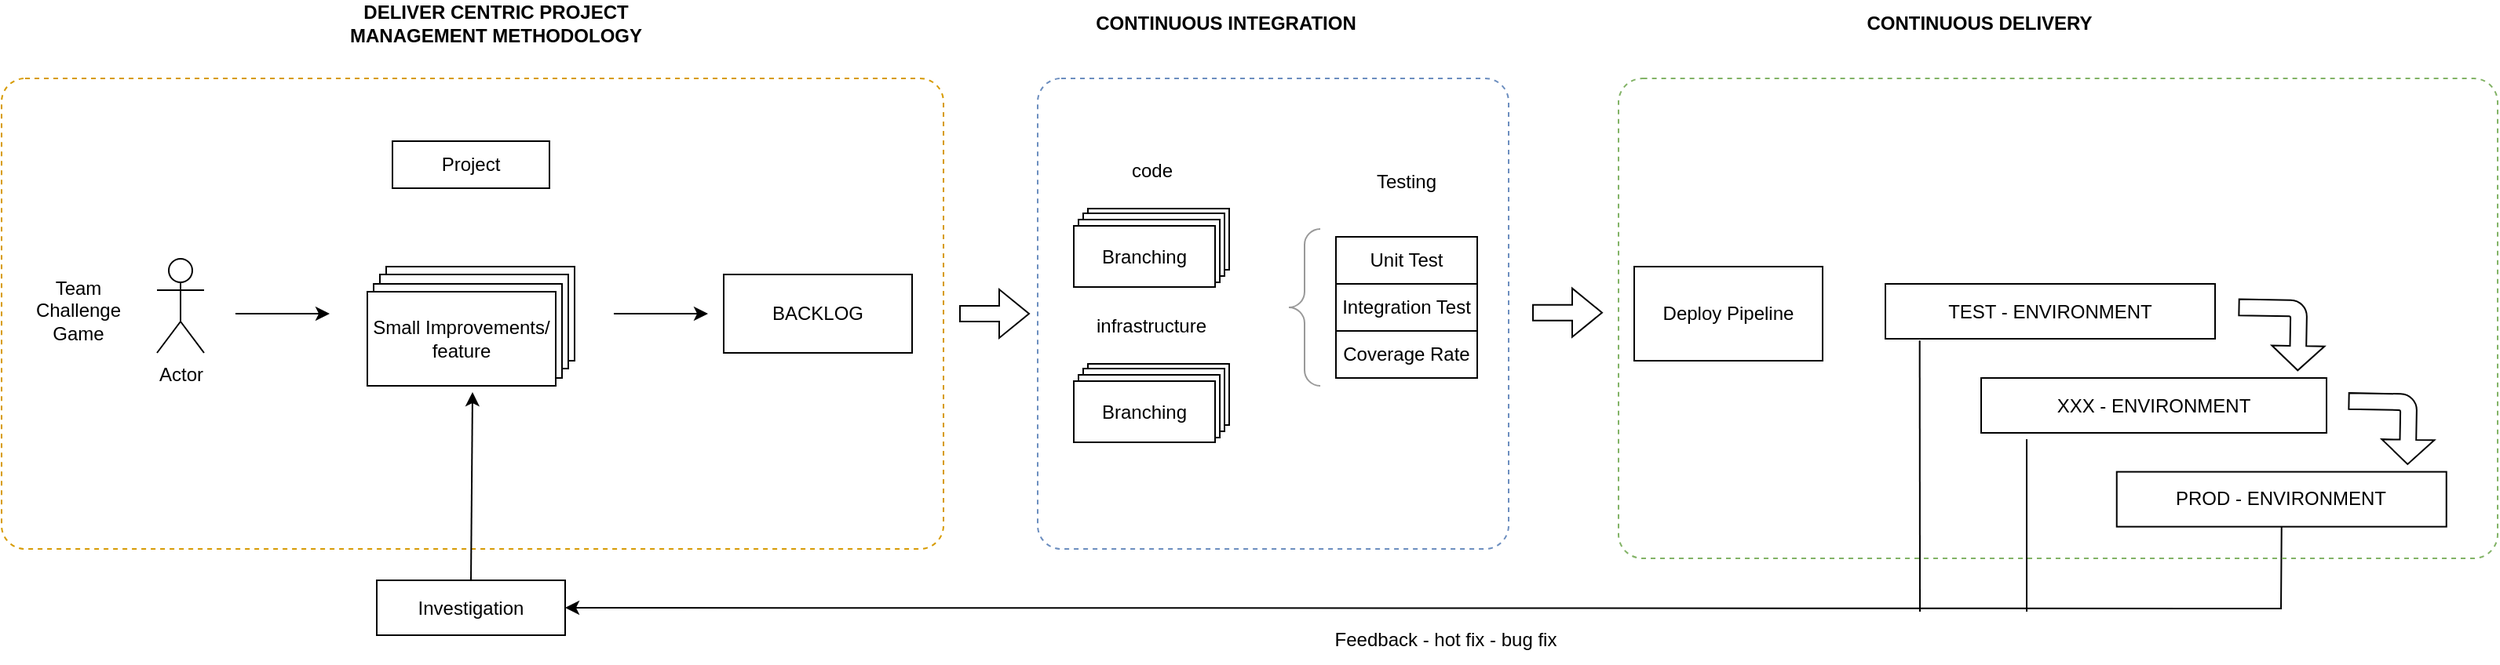 <mxfile version="21.5.2" type="github">
  <diagram name="DevOps" id="6_xXg-McUmvbFNMs14tr">
    <mxGraphModel dx="3033" dy="1220" grid="1" gridSize="10" guides="1" tooltips="1" connect="1" arrows="1" fold="1" page="1" pageScale="1" pageWidth="827" pageHeight="1169" math="0" shadow="0">
      <root>
        <mxCell id="0" />
        <mxCell id="1" parent="0" />
        <mxCell id="8uk27bO4xsk41ZJG7uQx-35" value="" style="rounded=1;whiteSpace=wrap;html=1;arcSize=5;fillColor=none;dashed=1;strokeColor=#d79b00;connectable=0;allowArrows=0;" vertex="1" parent="1">
          <mxGeometry x="-130" y="300" width="600" height="300" as="geometry" />
        </mxCell>
        <mxCell id="8uk27bO4xsk41ZJG7uQx-1" value="&lt;b&gt;DELIVER CENTRIC PROJECT MANAGEMENT METHODOLOGY&lt;/b&gt;" style="text;html=1;strokeColor=none;fillColor=none;align=center;verticalAlign=middle;whiteSpace=wrap;rounded=0;" vertex="1" parent="1">
          <mxGeometry x="60" y="250" width="250" height="30" as="geometry" />
        </mxCell>
        <mxCell id="8uk27bO4xsk41ZJG7uQx-2" value="&lt;b&gt;CONTINUOUS INTEGRATION&lt;/b&gt;" style="text;html=1;strokeColor=none;fillColor=none;align=center;verticalAlign=middle;whiteSpace=wrap;rounded=0;" vertex="1" parent="1">
          <mxGeometry x="550" y="250" width="200" height="30" as="geometry" />
        </mxCell>
        <mxCell id="8uk27bO4xsk41ZJG7uQx-3" value="&lt;b&gt;CONTINUOUS DELIVERY&lt;/b&gt;" style="text;html=1;strokeColor=none;fillColor=none;align=center;verticalAlign=middle;whiteSpace=wrap;rounded=0;" vertex="1" parent="1">
          <mxGeometry x="1030" y="250" width="200" height="30" as="geometry" />
        </mxCell>
        <mxCell id="8uk27bO4xsk41ZJG7uQx-4" value="Project" style="rounded=0;whiteSpace=wrap;html=1;" vertex="1" parent="1">
          <mxGeometry x="119" y="340" width="100" height="30" as="geometry" />
        </mxCell>
        <mxCell id="8uk27bO4xsk41ZJG7uQx-9" value="" style="group" vertex="1" connectable="0" parent="1">
          <mxGeometry x="103" y="420" width="132" height="76" as="geometry" />
        </mxCell>
        <mxCell id="8uk27bO4xsk41ZJG7uQx-5" value="Small Improvements/ feature" style="rounded=0;whiteSpace=wrap;html=1;" vertex="1" parent="8uk27bO4xsk41ZJG7uQx-9">
          <mxGeometry x="12" width="120" height="60" as="geometry" />
        </mxCell>
        <mxCell id="8uk27bO4xsk41ZJG7uQx-6" value="Small Improvements/ feature" style="rounded=0;whiteSpace=wrap;html=1;" vertex="1" parent="8uk27bO4xsk41ZJG7uQx-9">
          <mxGeometry x="8" y="5" width="120" height="60" as="geometry" />
        </mxCell>
        <mxCell id="8uk27bO4xsk41ZJG7uQx-7" value="Small Improvements/ feature" style="rounded=0;whiteSpace=wrap;html=1;" vertex="1" parent="8uk27bO4xsk41ZJG7uQx-9">
          <mxGeometry x="4" y="11" width="120" height="60" as="geometry" />
        </mxCell>
        <mxCell id="8uk27bO4xsk41ZJG7uQx-8" value="Small Improvements/ feature" style="rounded=0;whiteSpace=wrap;html=1;" vertex="1" parent="8uk27bO4xsk41ZJG7uQx-9">
          <mxGeometry y="16" width="120" height="60" as="geometry" />
        </mxCell>
        <mxCell id="8uk27bO4xsk41ZJG7uQx-10" value="" style="endArrow=classic;html=1;rounded=0;" edge="1" parent="1">
          <mxGeometry width="50" height="50" relative="1" as="geometry">
            <mxPoint x="260" y="450" as="sourcePoint" />
            <mxPoint x="320" y="450" as="targetPoint" />
          </mxGeometry>
        </mxCell>
        <mxCell id="8uk27bO4xsk41ZJG7uQx-11" value="BACKLOG" style="rounded=0;whiteSpace=wrap;html=1;" vertex="1" parent="1">
          <mxGeometry x="330" y="425" width="120" height="50" as="geometry" />
        </mxCell>
        <mxCell id="8uk27bO4xsk41ZJG7uQx-17" value="" style="group" vertex="1" connectable="0" parent="1">
          <mxGeometry x="553" y="383" width="99" height="50" as="geometry" />
        </mxCell>
        <mxCell id="8uk27bO4xsk41ZJG7uQx-14" value="" style="rounded=0;whiteSpace=wrap;html=1;" vertex="1" parent="8uk27bO4xsk41ZJG7uQx-17">
          <mxGeometry x="9" width="90" height="39" as="geometry" />
        </mxCell>
        <mxCell id="8uk27bO4xsk41ZJG7uQx-13" value="" style="rounded=0;whiteSpace=wrap;html=1;" vertex="1" parent="8uk27bO4xsk41ZJG7uQx-17">
          <mxGeometry x="6" y="3" width="90" height="40" as="geometry" />
        </mxCell>
        <mxCell id="8uk27bO4xsk41ZJG7uQx-15" value="" style="rounded=0;whiteSpace=wrap;html=1;" vertex="1" parent="8uk27bO4xsk41ZJG7uQx-17">
          <mxGeometry x="3" y="7" width="90" height="40" as="geometry" />
        </mxCell>
        <mxCell id="8uk27bO4xsk41ZJG7uQx-16" value="Branching" style="rounded=0;whiteSpace=wrap;html=1;" vertex="1" parent="8uk27bO4xsk41ZJG7uQx-17">
          <mxGeometry y="11" width="90" height="39" as="geometry" />
        </mxCell>
        <mxCell id="8uk27bO4xsk41ZJG7uQx-19" value="Unit Test" style="rounded=0;whiteSpace=wrap;html=1;" vertex="1" parent="1">
          <mxGeometry x="720" y="401" width="90" height="30" as="geometry" />
        </mxCell>
        <mxCell id="8uk27bO4xsk41ZJG7uQx-20" value="Integration Test" style="rounded=0;whiteSpace=wrap;html=1;" vertex="1" parent="1">
          <mxGeometry x="720" y="431" width="90" height="30" as="geometry" />
        </mxCell>
        <mxCell id="8uk27bO4xsk41ZJG7uQx-21" value="Coverage Rate" style="rounded=0;whiteSpace=wrap;html=1;" vertex="1" parent="1">
          <mxGeometry x="720" y="461" width="90" height="30" as="geometry" />
        </mxCell>
        <mxCell id="8uk27bO4xsk41ZJG7uQx-22" value="" style="labelPosition=right;align=left;strokeWidth=1;shape=mxgraph.mockup.markup.curlyBrace;html=1;shadow=0;dashed=0;strokeColor=#999999;direction=north;" vertex="1" parent="1">
          <mxGeometry x="690" y="396" width="20" height="100" as="geometry" />
        </mxCell>
        <mxCell id="8uk27bO4xsk41ZJG7uQx-23" value="Testing" style="text;html=1;strokeColor=none;fillColor=none;align=center;verticalAlign=middle;whiteSpace=wrap;rounded=0;" vertex="1" parent="1">
          <mxGeometry x="735" y="351" width="60" height="30" as="geometry" />
        </mxCell>
        <mxCell id="8uk27bO4xsk41ZJG7uQx-24" value="Deploy Pipeline" style="rounded=0;whiteSpace=wrap;html=1;" vertex="1" parent="1">
          <mxGeometry x="910" y="420" width="120" height="60" as="geometry" />
        </mxCell>
        <mxCell id="8uk27bO4xsk41ZJG7uQx-25" value="TEST - ENVIRONMENT" style="rounded=0;whiteSpace=wrap;html=1;" vertex="1" parent="1">
          <mxGeometry x="1070" y="431" width="210" height="35" as="geometry" />
        </mxCell>
        <mxCell id="8uk27bO4xsk41ZJG7uQx-26" value="XXX - ENVIRONMENT" style="rounded=0;whiteSpace=wrap;html=1;" vertex="1" parent="1">
          <mxGeometry x="1131" y="491" width="220" height="35" as="geometry" />
        </mxCell>
        <mxCell id="8uk27bO4xsk41ZJG7uQx-27" value="PROD - ENVIRONMENT" style="rounded=0;whiteSpace=wrap;html=1;" vertex="1" parent="1">
          <mxGeometry x="1217.37" y="550.82" width="210" height="35" as="geometry" />
        </mxCell>
        <mxCell id="8uk27bO4xsk41ZJG7uQx-28" value="Investigation" style="rounded=0;whiteSpace=wrap;html=1;" vertex="1" parent="1">
          <mxGeometry x="109" y="620" width="120" height="35" as="geometry" />
        </mxCell>
        <mxCell id="8uk27bO4xsk41ZJG7uQx-29" value="" style="shape=flexArrow;endArrow=classic;html=1;rounded=0;" edge="1" parent="1">
          <mxGeometry width="50" height="50" relative="1" as="geometry">
            <mxPoint x="480" y="450" as="sourcePoint" />
            <mxPoint x="525" y="450" as="targetPoint" />
          </mxGeometry>
        </mxCell>
        <mxCell id="8uk27bO4xsk41ZJG7uQx-30" value="Actor" style="shape=umlActor;verticalLabelPosition=bottom;verticalAlign=top;html=1;outlineConnect=0;" vertex="1" parent="1">
          <mxGeometry x="-31" y="415" width="30" height="60" as="geometry" />
        </mxCell>
        <mxCell id="8uk27bO4xsk41ZJG7uQx-33" value="Team Challenge&lt;br&gt;Game" style="text;html=1;strokeColor=none;fillColor=none;align=center;verticalAlign=middle;whiteSpace=wrap;rounded=0;" vertex="1" parent="1">
          <mxGeometry x="-121" y="422.5" width="80" height="51" as="geometry" />
        </mxCell>
        <mxCell id="8uk27bO4xsk41ZJG7uQx-34" value="" style="endArrow=classic;html=1;rounded=0;" edge="1" parent="1">
          <mxGeometry width="50" height="50" relative="1" as="geometry">
            <mxPoint x="19" y="450" as="sourcePoint" />
            <mxPoint x="79" y="450" as="targetPoint" />
          </mxGeometry>
        </mxCell>
        <mxCell id="8uk27bO4xsk41ZJG7uQx-36" value="" style="endArrow=classic;html=1;rounded=0;entryX=1;entryY=0.5;entryDx=0;entryDy=0;exitX=0.5;exitY=1;exitDx=0;exitDy=0;" edge="1" parent="1" source="8uk27bO4xsk41ZJG7uQx-27" target="8uk27bO4xsk41ZJG7uQx-28">
          <mxGeometry width="50" height="50" relative="1" as="geometry">
            <mxPoint x="640" y="410" as="sourcePoint" />
            <mxPoint x="690" y="360" as="targetPoint" />
            <Array as="points">
              <mxPoint x="1322" y="638" />
            </Array>
          </mxGeometry>
        </mxCell>
        <mxCell id="8uk27bO4xsk41ZJG7uQx-37" value="" style="endArrow=none;html=1;rounded=0;entryX=0.104;entryY=1.032;entryDx=0;entryDy=0;entryPerimeter=0;" edge="1" parent="1" target="8uk27bO4xsk41ZJG7uQx-25">
          <mxGeometry width="50" height="50" relative="1" as="geometry">
            <mxPoint x="1092" y="640" as="sourcePoint" />
            <mxPoint x="840" y="430" as="targetPoint" />
          </mxGeometry>
        </mxCell>
        <mxCell id="8uk27bO4xsk41ZJG7uQx-38" value="" style="endArrow=none;html=1;rounded=0;" edge="1" parent="1">
          <mxGeometry width="50" height="50" relative="1" as="geometry">
            <mxPoint x="1160" y="640" as="sourcePoint" />
            <mxPoint x="1160" y="530" as="targetPoint" />
          </mxGeometry>
        </mxCell>
        <mxCell id="8uk27bO4xsk41ZJG7uQx-39" value="Feedback - hot fix - bug fix" style="text;html=1;strokeColor=none;fillColor=none;align=center;verticalAlign=middle;whiteSpace=wrap;rounded=0;" vertex="1" parent="1">
          <mxGeometry x="690" y="643" width="200" height="30" as="geometry" />
        </mxCell>
        <mxCell id="8uk27bO4xsk41ZJG7uQx-41" value="" style="endArrow=classic;html=1;rounded=0;exitX=0.5;exitY=0;exitDx=0;exitDy=0;" edge="1" parent="1" source="8uk27bO4xsk41ZJG7uQx-28">
          <mxGeometry width="50" height="50" relative="1" as="geometry">
            <mxPoint x="750" y="500" as="sourcePoint" />
            <mxPoint x="170" y="500" as="targetPoint" />
          </mxGeometry>
        </mxCell>
        <mxCell id="8uk27bO4xsk41ZJG7uQx-42" value="" style="rounded=1;whiteSpace=wrap;html=1;arcSize=5;fillColor=none;dashed=1;strokeColor=#6c8ebf;connectable=0;allowArrows=0;" vertex="1" parent="1">
          <mxGeometry x="530" y="300" width="300" height="300" as="geometry" />
        </mxCell>
        <mxCell id="8uk27bO4xsk41ZJG7uQx-43" value="" style="shape=flexArrow;endArrow=classic;html=1;rounded=0;" edge="1" parent="1">
          <mxGeometry width="50" height="50" relative="1" as="geometry">
            <mxPoint x="845" y="449.33" as="sourcePoint" />
            <mxPoint x="890" y="449.33" as="targetPoint" />
          </mxGeometry>
        </mxCell>
        <mxCell id="8uk27bO4xsk41ZJG7uQx-44" value="" style="html=1;shadow=0;dashed=0;align=center;verticalAlign=middle;shape=mxgraph.arrows2.bendArrow;dy=5.18;dx=15.6;notch=0;arrowHead=33.48;rounded=1;rotation=91;" vertex="1" parent="1">
          <mxGeometry x="1300" y="436.18" width="44.74" height="54.82" as="geometry" />
        </mxCell>
        <mxCell id="8uk27bO4xsk41ZJG7uQx-45" value="" style="html=1;shadow=0;dashed=0;align=center;verticalAlign=middle;shape=mxgraph.arrows2.bendArrow;dy=5.18;dx=15.6;notch=0;arrowHead=33.48;rounded=1;rotation=91;" vertex="1" parent="1">
          <mxGeometry x="1370" y="496" width="44.74" height="54.82" as="geometry" />
        </mxCell>
        <mxCell id="8uk27bO4xsk41ZJG7uQx-46" value="" style="rounded=1;whiteSpace=wrap;html=1;arcSize=5;fillColor=none;dashed=1;strokeColor=#82b366;connectable=0;allowArrows=0;" vertex="1" parent="1">
          <mxGeometry x="900" y="300" width="560" height="306" as="geometry" />
        </mxCell>
        <mxCell id="8uk27bO4xsk41ZJG7uQx-47" value="code" style="text;html=1;strokeColor=none;fillColor=none;align=center;verticalAlign=middle;whiteSpace=wrap;rounded=0;" vertex="1" parent="1">
          <mxGeometry x="572.5" y="344" width="60" height="30" as="geometry" />
        </mxCell>
        <mxCell id="8uk27bO4xsk41ZJG7uQx-48" value="" style="group" vertex="1" connectable="0" parent="1">
          <mxGeometry x="553" y="482" width="99" height="50" as="geometry" />
        </mxCell>
        <mxCell id="8uk27bO4xsk41ZJG7uQx-49" value="" style="rounded=0;whiteSpace=wrap;html=1;" vertex="1" parent="8uk27bO4xsk41ZJG7uQx-48">
          <mxGeometry x="9" width="90" height="39" as="geometry" />
        </mxCell>
        <mxCell id="8uk27bO4xsk41ZJG7uQx-50" value="" style="rounded=0;whiteSpace=wrap;html=1;" vertex="1" parent="8uk27bO4xsk41ZJG7uQx-48">
          <mxGeometry x="6" y="3" width="90" height="40" as="geometry" />
        </mxCell>
        <mxCell id="8uk27bO4xsk41ZJG7uQx-51" value="" style="rounded=0;whiteSpace=wrap;html=1;" vertex="1" parent="8uk27bO4xsk41ZJG7uQx-48">
          <mxGeometry x="3" y="7" width="90" height="40" as="geometry" />
        </mxCell>
        <mxCell id="8uk27bO4xsk41ZJG7uQx-52" value="Branching" style="rounded=0;whiteSpace=wrap;html=1;" vertex="1" parent="8uk27bO4xsk41ZJG7uQx-48">
          <mxGeometry y="11" width="90" height="39" as="geometry" />
        </mxCell>
        <mxCell id="8uk27bO4xsk41ZJG7uQx-53" value="infrastructure" style="text;html=1;strokeColor=none;fillColor=none;align=center;verticalAlign=middle;whiteSpace=wrap;rounded=0;" vertex="1" parent="1">
          <mxGeometry x="557.25" y="443" width="90.5" height="30" as="geometry" />
        </mxCell>
      </root>
    </mxGraphModel>
  </diagram>
</mxfile>
